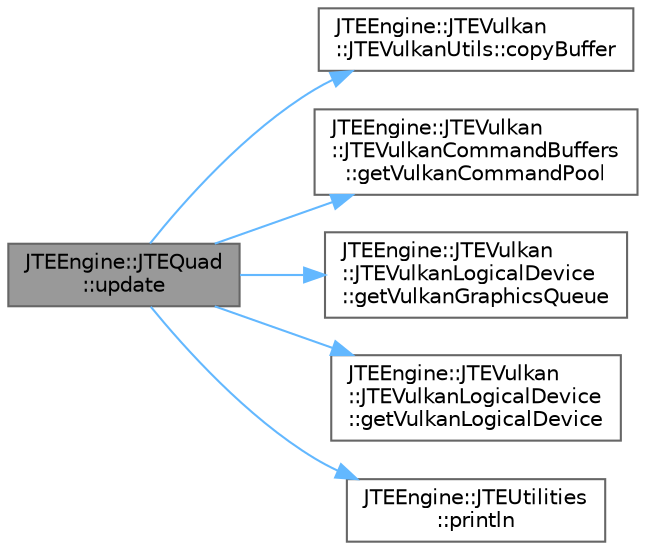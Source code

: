 digraph "JTEEngine::JTEQuad::update"
{
 // LATEX_PDF_SIZE
  bgcolor="transparent";
  edge [fontname=Helvetica,fontsize=10,labelfontname=Helvetica,labelfontsize=10];
  node [fontname=Helvetica,fontsize=10,shape=box,height=0.2,width=0.4];
  rankdir="LR";
  Node1 [id="Node000001",label="JTEEngine::JTEQuad\l::update",height=0.2,width=0.4,color="gray40", fillcolor="grey60", style="filled", fontcolor="black",tooltip="Updates the quad."];
  Node1 -> Node2 [id="edge1_Node000001_Node000002",color="steelblue1",style="solid",tooltip=" "];
  Node2 [id="Node000002",label="JTEEngine::JTEVulkan\l::JTEVulkanUtils::copyBuffer",height=0.2,width=0.4,color="grey40", fillcolor="white", style="filled",URL="$class_j_t_e_engine_1_1_j_t_e_vulkan_1_1_j_t_e_vulkan_utils.html#a3d69cb1963bda40cf414cdbf0bf98bd2",tooltip=" "];
  Node1 -> Node3 [id="edge2_Node000001_Node000003",color="steelblue1",style="solid",tooltip=" "];
  Node3 [id="Node000003",label="JTEEngine::JTEVulkan\l::JTEVulkanCommandBuffers\l::getVulkanCommandPool",height=0.2,width=0.4,color="grey40", fillcolor="white", style="filled",URL="$class_j_t_e_engine_1_1_j_t_e_vulkan_1_1_j_t_e_vulkan_command_buffers.html#a2797e8faa957ea8c6ee13f2b63e3f099",tooltip=" "];
  Node1 -> Node4 [id="edge3_Node000001_Node000004",color="steelblue1",style="solid",tooltip=" "];
  Node4 [id="Node000004",label="JTEEngine::JTEVulkan\l::JTEVulkanLogicalDevice\l::getVulkanGraphicsQueue",height=0.2,width=0.4,color="grey40", fillcolor="white", style="filled",URL="$class_j_t_e_engine_1_1_j_t_e_vulkan_1_1_j_t_e_vulkan_logical_device.html#a5246f9e6479bc6076e21da137dda651d",tooltip=" "];
  Node1 -> Node5 [id="edge4_Node000001_Node000005",color="steelblue1",style="solid",tooltip=" "];
  Node5 [id="Node000005",label="JTEEngine::JTEVulkan\l::JTEVulkanLogicalDevice\l::getVulkanLogicalDevice",height=0.2,width=0.4,color="grey40", fillcolor="white", style="filled",URL="$class_j_t_e_engine_1_1_j_t_e_vulkan_1_1_j_t_e_vulkan_logical_device.html#a67a83ad1984c83a55c4541bd332561e5",tooltip=" "];
  Node1 -> Node6 [id="edge5_Node000001_Node000006",color="steelblue1",style="solid",tooltip=" "];
  Node6 [id="Node000006",label="JTEEngine::JTEUtilities\l::println",height=0.2,width=0.4,color="grey40", fillcolor="white", style="filled",URL="$namespace_j_t_e_engine_1_1_j_t_e_utilities.html#ae8840b27dfb965c4a81c411d1043adca",tooltip="Prints a value with a new line."];
}
